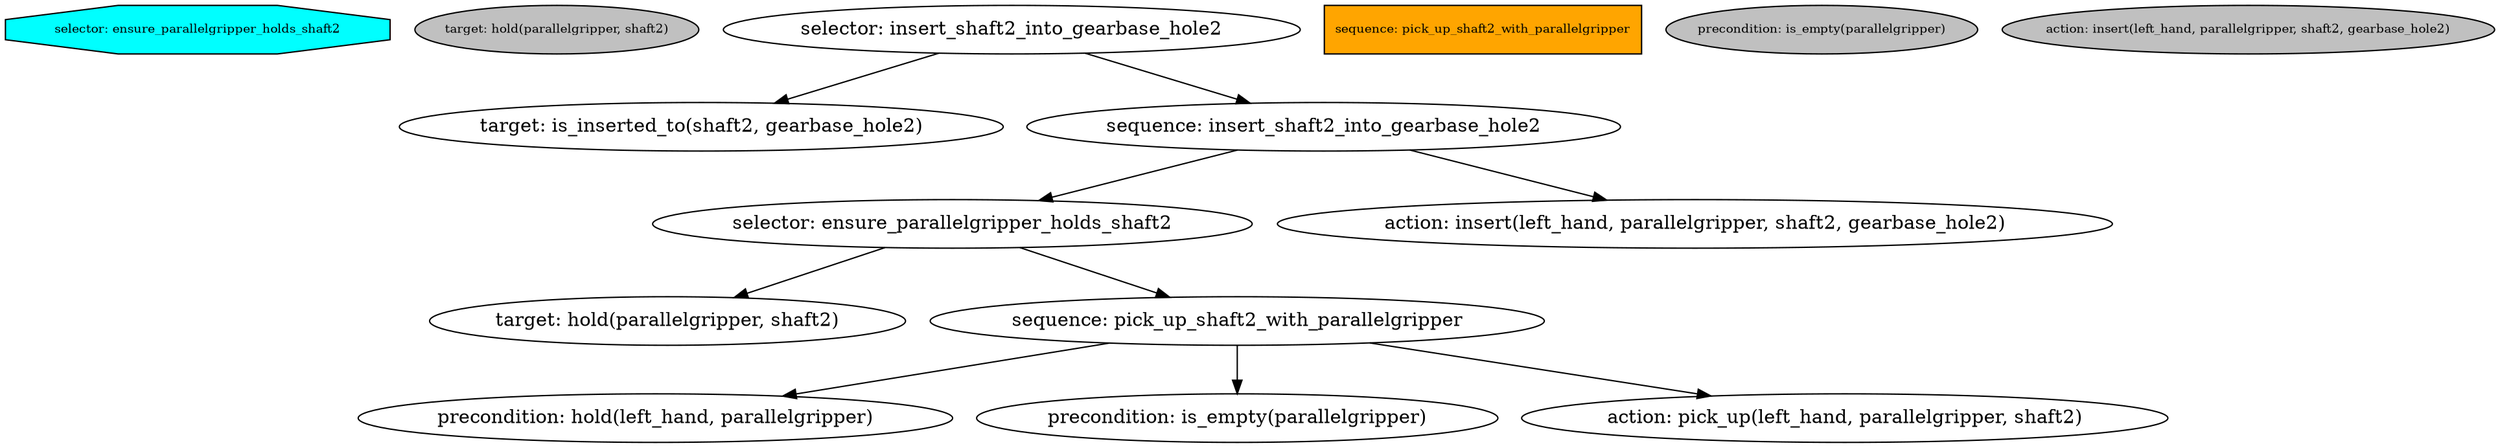 digraph pastafarianism {
ordering=out;
graph [fontname="times-roman"];
node [fontname="times-roman"];
edge [fontname="times-roman"];
selector [fillcolor=cyan, fontcolor=black, fontsize=9, label="selector: insert_shaft2_into_gearbase_hole2", shape=octagon, style=filled];
target [fillcolor=gray, fontcolor=black, fontsize=9, label="target: is_inserted_to(shaft2, gearbase_hole2)", shape=ellipse, style=filled];
"selector: insert_shaft2_into_gearbase_hole2" -> "target: is_inserted_to(shaft2, gearbase_hole2)";
sequence [fillcolor=orange, fontcolor=black, fontsize=9, label="sequence: insert_shaft2_into_gearbase_hole2", shape=box, style=filled];
"selector: insert_shaft2_into_gearbase_hole2" -> "sequence: insert_shaft2_into_gearbase_hole2";
selector [fillcolor=cyan, fontcolor=black, fontsize=9, label="selector: ensure_parallelgripper_holds_shaft2", shape=octagon, style=filled];
"sequence: insert_shaft2_into_gearbase_hole2" -> "selector: ensure_parallelgripper_holds_shaft2";
target [fillcolor=gray, fontcolor=black, fontsize=9, label="target: hold(parallelgripper, shaft2)", shape=ellipse, style=filled];
"selector: ensure_parallelgripper_holds_shaft2" -> "target: hold(parallelgripper, shaft2)";
sequence [fillcolor=orange, fontcolor=black, fontsize=9, label="sequence: pick_up_shaft2_with_parallelgripper", shape=box, style=filled];
"selector: ensure_parallelgripper_holds_shaft2" -> "sequence: pick_up_shaft2_with_parallelgripper";
precondition [fillcolor=gray, fontcolor=black, fontsize=9, label="precondition: hold(left_hand, parallelgripper)", shape=ellipse, style=filled];
"sequence: pick_up_shaft2_with_parallelgripper" -> "precondition: hold(left_hand, parallelgripper)";
precondition [fillcolor=gray, fontcolor=black, fontsize=9, label="precondition: is_empty(parallelgripper)", shape=ellipse, style=filled];
"sequence: pick_up_shaft2_with_parallelgripper" -> "precondition: is_empty(parallelgripper)";
action [fillcolor=gray, fontcolor=black, fontsize=9, label="action: pick_up(left_hand, parallelgripper, shaft2)", shape=ellipse, style=filled];
"sequence: pick_up_shaft2_with_parallelgripper" -> "action: pick_up(left_hand, parallelgripper, shaft2)";
action [fillcolor=gray, fontcolor=black, fontsize=9, label="action: insert(left_hand, parallelgripper, shaft2, gearbase_hole2)", shape=ellipse, style=filled];
"sequence: insert_shaft2_into_gearbase_hole2" -> "action: insert(left_hand, parallelgripper, shaft2, gearbase_hole2)";
}
